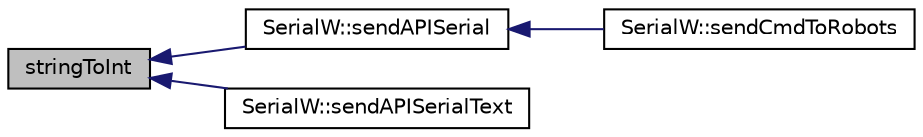 digraph "stringToInt"
{
 // INTERACTIVE_SVG=YES
  edge [fontname="Helvetica",fontsize="10",labelfontname="Helvetica",labelfontsize="10"];
  node [fontname="Helvetica",fontsize="10",shape=record];
  rankdir="LR";
  Node1 [label="stringToInt",height=0.2,width=0.4,color="black", fillcolor="grey75", style="filled", fontcolor="black"];
  Node1 -> Node2 [dir="back",color="midnightblue",fontsize="10",style="solid",fontname="Helvetica"];
  Node2 [label="SerialW::sendAPISerial",height=0.2,width=0.4,color="black", fillcolor="white", style="filled",URL="$class_serial_w.html#a482e8608c6048b44b0772fecf8a922d9"];
  Node2 -> Node3 [dir="back",color="midnightblue",fontsize="10",style="solid",fontname="Helvetica"];
  Node3 [label="SerialW::sendCmdToRobots",height=0.2,width=0.4,color="black", fillcolor="white", style="filled",URL="$class_serial_w.html#a59559f7883b8215d92a47aafc95d5cf4"];
  Node1 -> Node4 [dir="back",color="midnightblue",fontsize="10",style="solid",fontname="Helvetica"];
  Node4 [label="SerialW::sendAPISerialText",height=0.2,width=0.4,color="black", fillcolor="white", style="filled",URL="$class_serial_w.html#a612587d40ba4735e99cdf1af67d5a6a0"];
}
